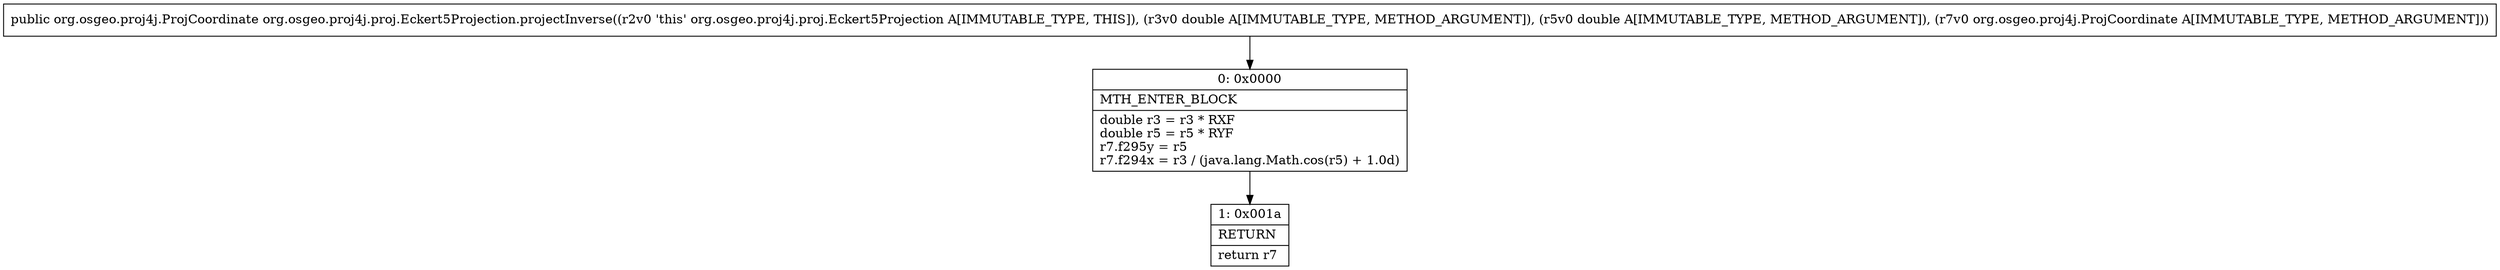 digraph "CFG fororg.osgeo.proj4j.proj.Eckert5Projection.projectInverse(DDLorg\/osgeo\/proj4j\/ProjCoordinate;)Lorg\/osgeo\/proj4j\/ProjCoordinate;" {
Node_0 [shape=record,label="{0\:\ 0x0000|MTH_ENTER_BLOCK\l|double r3 = r3 * RXF\ldouble r5 = r5 * RYF\lr7.f295y = r5\lr7.f294x = r3 \/ (java.lang.Math.cos(r5) + 1.0d)\l}"];
Node_1 [shape=record,label="{1\:\ 0x001a|RETURN\l|return r7\l}"];
MethodNode[shape=record,label="{public org.osgeo.proj4j.ProjCoordinate org.osgeo.proj4j.proj.Eckert5Projection.projectInverse((r2v0 'this' org.osgeo.proj4j.proj.Eckert5Projection A[IMMUTABLE_TYPE, THIS]), (r3v0 double A[IMMUTABLE_TYPE, METHOD_ARGUMENT]), (r5v0 double A[IMMUTABLE_TYPE, METHOD_ARGUMENT]), (r7v0 org.osgeo.proj4j.ProjCoordinate A[IMMUTABLE_TYPE, METHOD_ARGUMENT])) }"];
MethodNode -> Node_0;
Node_0 -> Node_1;
}

